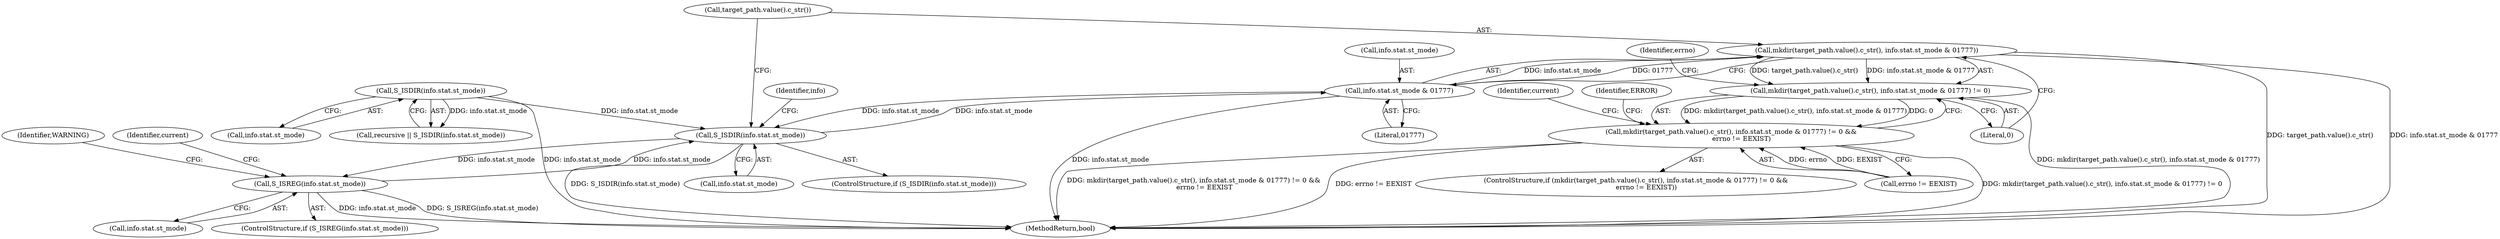digraph "0_Chrome_23803a58e481e464a787e4b2c461af9e62f03905@API" {
"1000291" [label="(Call,mkdir(target_path.value().c_str(), info.stat.st_mode & 01777))"];
"1000293" [label="(Call,info.stat.st_mode & 01777)"];
"1000281" [label="(Call,S_ISDIR(info.stat.st_mode))"];
"1000250" [label="(Call,S_ISDIR(info.stat.st_mode))"];
"1000320" [label="(Call,S_ISREG(info.stat.st_mode))"];
"1000290" [label="(Call,mkdir(target_path.value().c_str(), info.stat.st_mode & 01777) != 0)"];
"1000289" [label="(Call,mkdir(target_path.value().c_str(), info.stat.st_mode & 01777) != 0 &&\n          errno != EEXIST)"];
"1000281" [label="(Call,S_ISDIR(info.stat.st_mode))"];
"1000320" [label="(Call,S_ISREG(info.stat.st_mode))"];
"1000321" [label="(Call,info.stat.st_mode)"];
"1000294" [label="(Call,info.stat.st_mode)"];
"1000282" [label="(Call,info.stat.st_mode)"];
"1000323" [label="(Identifier,info)"];
"1000330" [label="(Identifier,current)"];
"1000251" [label="(Call,info.stat.st_mode)"];
"1000319" [label="(ControlStructure,if (S_ISREG(info.stat.st_mode)))"];
"1000300" [label="(Literal,0)"];
"1000346" [label="(Identifier,WARNING)"];
"1000301" [label="(Call,errno != EEXIST)"];
"1000351" [label="(Identifier,current)"];
"1000280" [label="(ControlStructure,if (S_ISDIR(info.stat.st_mode)))"];
"1000290" [label="(Call,mkdir(target_path.value().c_str(), info.stat.st_mode & 01777) != 0)"];
"1000292" [label="(Call,target_path.value().c_str())"];
"1000248" [label="(Call,recursive || S_ISDIR(info.stat.st_mode))"];
"1000307" [label="(Identifier,ERROR)"];
"1000288" [label="(ControlStructure,if (mkdir(target_path.value().c_str(), info.stat.st_mode & 01777) != 0 &&\n          errno != EEXIST))"];
"1000289" [label="(Call,mkdir(target_path.value().c_str(), info.stat.st_mode & 01777) != 0 &&\n          errno != EEXIST)"];
"1000293" [label="(Call,info.stat.st_mode & 01777)"];
"1000250" [label="(Call,S_ISDIR(info.stat.st_mode))"];
"1000302" [label="(Identifier,errno)"];
"1000299" [label="(Literal,01777)"];
"1000291" [label="(Call,mkdir(target_path.value().c_str(), info.stat.st_mode & 01777))"];
"1000358" [label="(MethodReturn,bool)"];
"1000291" -> "1000290"  [label="AST: "];
"1000291" -> "1000293"  [label="CFG: "];
"1000292" -> "1000291"  [label="AST: "];
"1000293" -> "1000291"  [label="AST: "];
"1000300" -> "1000291"  [label="CFG: "];
"1000291" -> "1000358"  [label="DDG: target_path.value().c_str()"];
"1000291" -> "1000358"  [label="DDG: info.stat.st_mode & 01777"];
"1000291" -> "1000290"  [label="DDG: target_path.value().c_str()"];
"1000291" -> "1000290"  [label="DDG: info.stat.st_mode & 01777"];
"1000293" -> "1000291"  [label="DDG: info.stat.st_mode"];
"1000293" -> "1000291"  [label="DDG: 01777"];
"1000293" -> "1000299"  [label="CFG: "];
"1000294" -> "1000293"  [label="AST: "];
"1000299" -> "1000293"  [label="AST: "];
"1000293" -> "1000358"  [label="DDG: info.stat.st_mode"];
"1000293" -> "1000281"  [label="DDG: info.stat.st_mode"];
"1000281" -> "1000293"  [label="DDG: info.stat.st_mode"];
"1000281" -> "1000280"  [label="AST: "];
"1000281" -> "1000282"  [label="CFG: "];
"1000282" -> "1000281"  [label="AST: "];
"1000292" -> "1000281"  [label="CFG: "];
"1000323" -> "1000281"  [label="CFG: "];
"1000281" -> "1000358"  [label="DDG: S_ISDIR(info.stat.st_mode)"];
"1000250" -> "1000281"  [label="DDG: info.stat.st_mode"];
"1000320" -> "1000281"  [label="DDG: info.stat.st_mode"];
"1000281" -> "1000320"  [label="DDG: info.stat.st_mode"];
"1000250" -> "1000248"  [label="AST: "];
"1000250" -> "1000251"  [label="CFG: "];
"1000251" -> "1000250"  [label="AST: "];
"1000248" -> "1000250"  [label="CFG: "];
"1000250" -> "1000358"  [label="DDG: info.stat.st_mode"];
"1000250" -> "1000248"  [label="DDG: info.stat.st_mode"];
"1000320" -> "1000319"  [label="AST: "];
"1000320" -> "1000321"  [label="CFG: "];
"1000321" -> "1000320"  [label="AST: "];
"1000330" -> "1000320"  [label="CFG: "];
"1000346" -> "1000320"  [label="CFG: "];
"1000320" -> "1000358"  [label="DDG: info.stat.st_mode"];
"1000320" -> "1000358"  [label="DDG: S_ISREG(info.stat.st_mode)"];
"1000290" -> "1000289"  [label="AST: "];
"1000290" -> "1000300"  [label="CFG: "];
"1000300" -> "1000290"  [label="AST: "];
"1000302" -> "1000290"  [label="CFG: "];
"1000289" -> "1000290"  [label="CFG: "];
"1000290" -> "1000358"  [label="DDG: mkdir(target_path.value().c_str(), info.stat.st_mode & 01777)"];
"1000290" -> "1000289"  [label="DDG: mkdir(target_path.value().c_str(), info.stat.st_mode & 01777)"];
"1000290" -> "1000289"  [label="DDG: 0"];
"1000289" -> "1000288"  [label="AST: "];
"1000289" -> "1000301"  [label="CFG: "];
"1000301" -> "1000289"  [label="AST: "];
"1000307" -> "1000289"  [label="CFG: "];
"1000351" -> "1000289"  [label="CFG: "];
"1000289" -> "1000358"  [label="DDG: mkdir(target_path.value().c_str(), info.stat.st_mode & 01777) != 0"];
"1000289" -> "1000358"  [label="DDG: mkdir(target_path.value().c_str(), info.stat.st_mode & 01777) != 0 &&\n          errno != EEXIST"];
"1000289" -> "1000358"  [label="DDG: errno != EEXIST"];
"1000301" -> "1000289"  [label="DDG: errno"];
"1000301" -> "1000289"  [label="DDG: EEXIST"];
}
